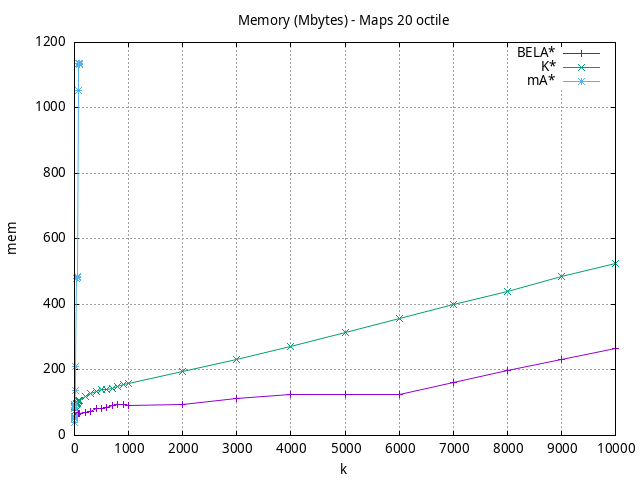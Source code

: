 #!/usr/bin/gnuplot
# -*- coding: utf-8 -*-
#
# results/maps/octile/20/random512-20.heuristic.octile.mem.gnuplot
#
# Started on 04/03/2024 23:11:16
# Author: Carlos Linares López
set grid
set xlabel "k"
set ylabel "mem"

set title "Memory (Mbytes) - Maps 20 octile"

set terminal png enhanced font "Ariel,10"
set output 'random512-20.heuristic.octile.mem.png'

plot "-" title "BELA*"      with linesp, "-" title "K*"      with linesp, "-" title "mA*"      with linesp

	1 55.31
	2 56.61
	3 56.73
	4 57.04
	5 57.37
	6 57.55
	7 57.72
	8 57.92
	9 58.18
	10 58.13
	20 57.65
	30 58.41
	40 61.93
	50 63.12
	60 64.53
	70 67.09
	80 68.6
	90 68.65
	100 68.35
	200 68.75
	300 72.24
	400 81.03
	500 82.17
	600 84.8
	700 92.45
	800 94.32
	900 94.11
	1000 91.45
	2000 94.12
	3000 113.33
	4000 125.01
	5000 124.29
	6000 126.4
	7000 161.77
	8000 197.86
	9000 230.86
	10000 265.95
end
	1 72.01
	2 83.09
	3 84.0
	4 84.92
	5 85.92
	6 86.92
	7 87.92
	8 88.92
	9 89.92
	10 90.92
	20 92.97
	30 95.91
	40 96.91
	50 98.84
	60 100.84
	70 104.65
	80 105.42
	90 106.0
	100 106.92
	200 118.0
	300 129.0
	400 134.92
	500 139.92
	600 141.04
	700 144.81
	800 150.33
	900 154.4
	1000 159.81
	2000 194.63
	3000 232.41
	4000 272.11
	5000 315.09
	6000 356.72
	7000 398.72
	8000 439.78
	9000 484.83
	10000 525.83
end
	1 40.28
	2 53.52
	3 51.95
	4 57.02
	5 83.61
	6 81.76
	7 86.16
	8 90.6
	9 93.67
	10 136.54
	20 211.56
	30 478.36
	40 478.99
	50 481.62
	60 486.95
	70 1054.41
	80 1135.44
	90 1135.44
	100 1131.45
end
